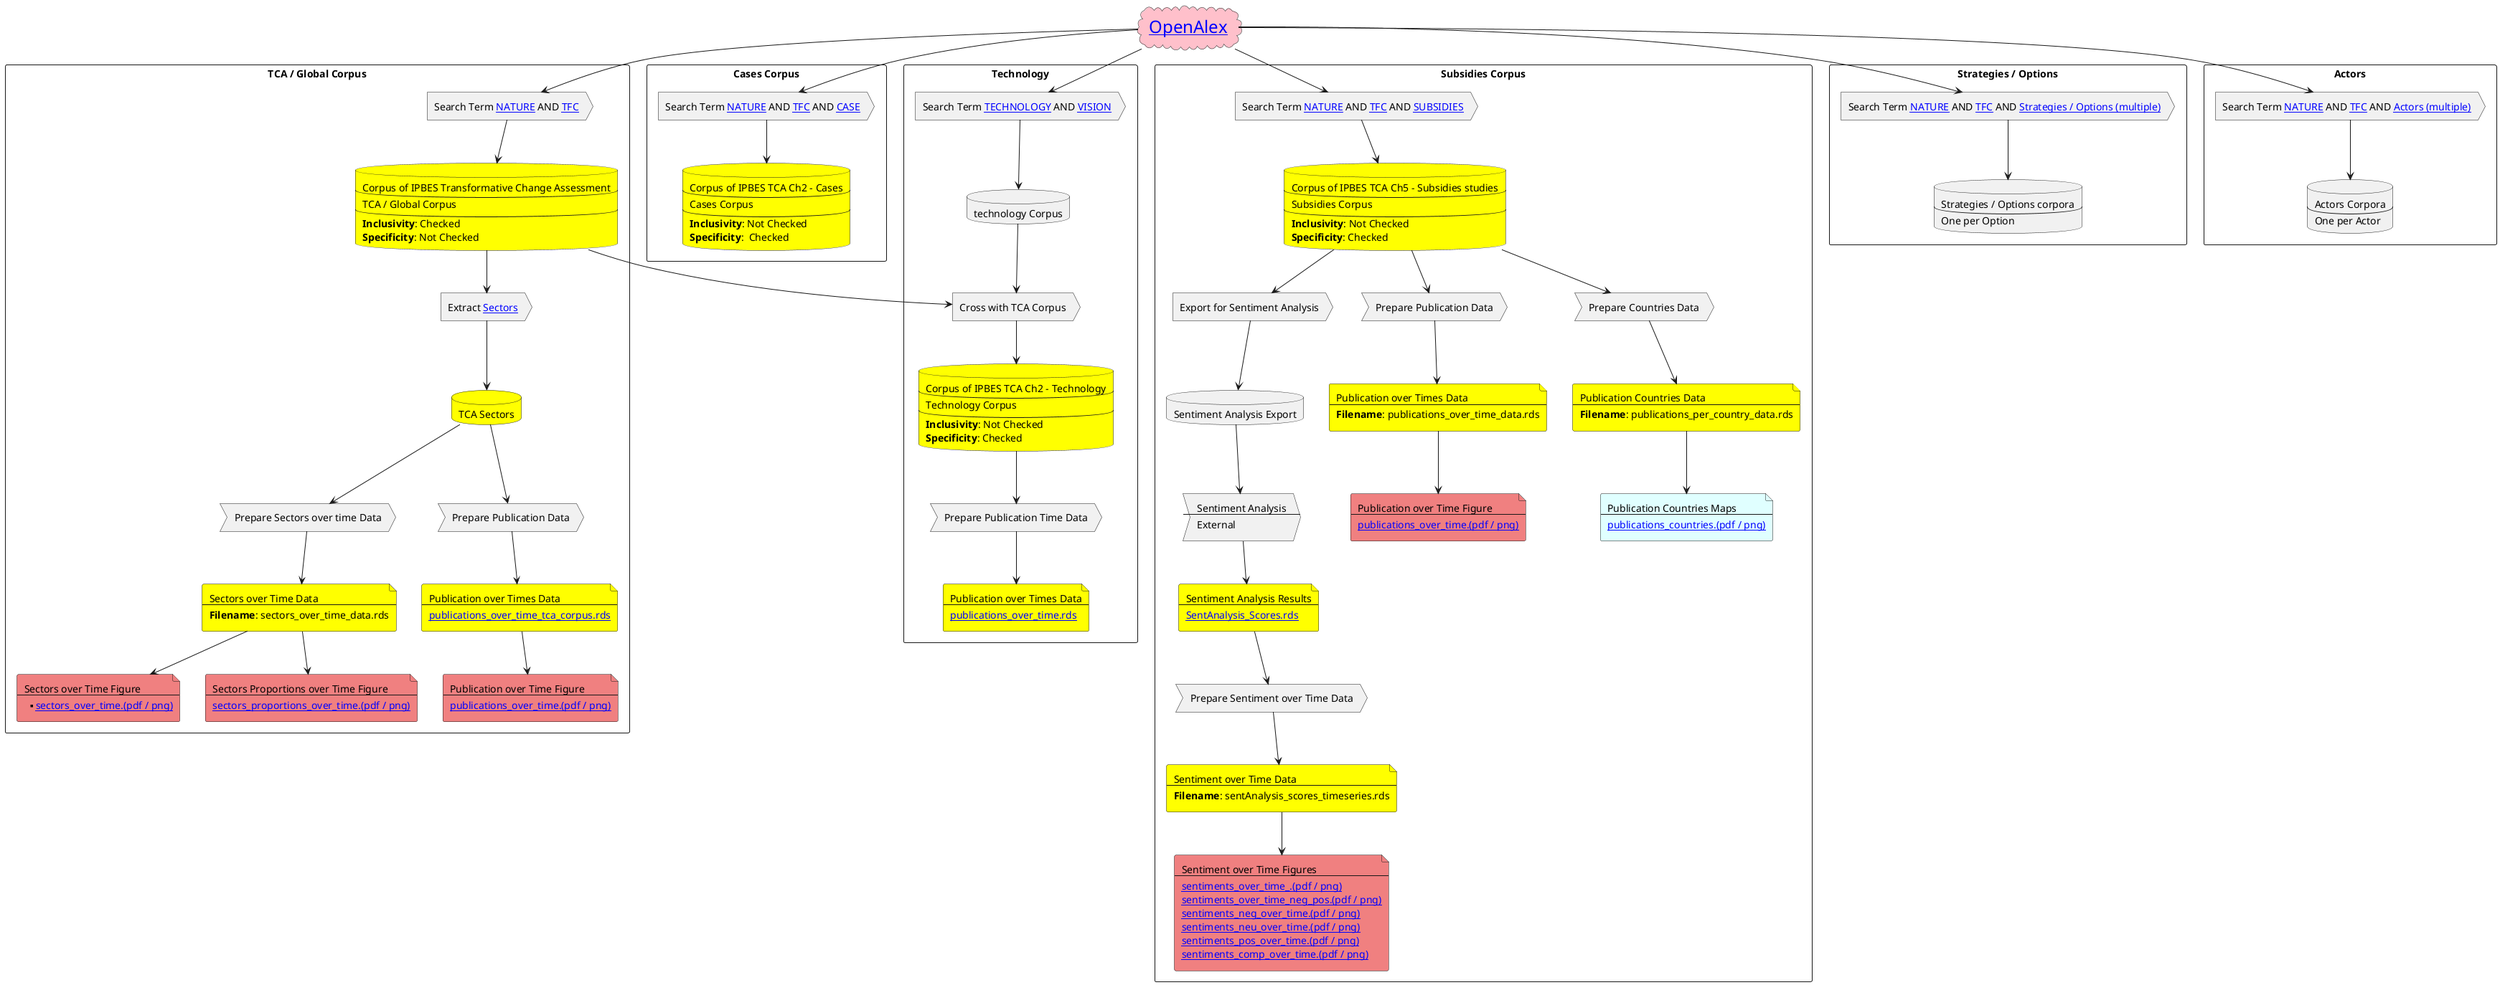 @startuml TCA_Corpus

cloud "<size:24>[[https://openalex.org OpenAlex]]" as openalex #pink

' TCA / Global Corpus
rectangle "TCA / Global Corpus" as box_tca {
    action "Search Term [[https://ipbes-data.github.io/IPBES_TCA_Corpus/input/tca_corpus/search%20terms/nature.txt NATURE]] AND [[https://ipbes-data.github.io/IPBES_TCA_Corpus/input/tca_corpus/search%20terms/tfc.txt TFC]]" as search_tca
    database "Corpus of IPBES Transformative Change Assessment\n----\nTCA / Global Corpus\n---\n**Inclusivity**: Checked\n**Specificity**: Not Checked" as corpus_tca #yellow
    openalex --> search_tca
    search_tca -down-> corpus_tca
    ' Sectors
    action "Extract [[https://docs.google.com/spreadsheets/d/1ZCB_St2TQu_wL3yl1iN7Wxz5FERGxk-GZA0_2oGcRM0/edit#gid=210658071 Sectors]]" as extract_sectors_tca
    corpus_tca -down-> extract_sectors_tca
    database "TCA Sectors" as corpus_sectors_tca #yellow
    extract_sectors_tca -down-> corpus_sectors_tca

    ' sectors_over_time_data.rds
    process "Prepare Sectors over time Data" as prepare_sec_time_tca
    corpus_sectors_tca -down-> prepare_sec_time_tca
    file "Sectors over Time Data\n---\n**Filename**: sectors_over_time_data.rds" as file_sec_time_tca #yellow
    prepare_sec_time_tca -down-> file_sec_time_tca
    ' sectors_over_time figure
    file "Sectors over Time Figure\n---\n**[[https://ipbes-data.github.io/IPBES_TCA_Corpus/figures/tca_corpus/sectors_over_time.pdf sectors_over_time.(pdf / png)]]" as file_sec_time_figure_tca #LightCoral
    file_sec_time_tca -down-> file_sec_time_figure_tca
    ' sectors_proportions_over_time figure
    file "Sectors Proportions over Time Figure\n---\n[[https://ipbes-data.github.io/IPBES_TCA_Corpus/figures/tca_corpus/sectors_proportions_over_time.pdf sectors_proportions_over_time.(pdf / png)]]" as file_sec_prop_time_figure_tca #LightCoral
    file_sec_time_tca -down-> file_sec_prop_time_figure_tca

    ' publications_over_time_tca_corpus.rds
    process "Prepare Publication Data" as prepare_pub_time_tca
    corpus_sectors_tca -down-> prepare_pub_time_tca
    file "Publication over Times Data\n---\n[[https://ipbes-data.github.io/IPBES_TCA_Corpus/data/tca_corpus/publications_over_time_tca_corpus.rds publications_over_time_tca_corpus.rds]]" as file_pub_time_tca #yellow
    prepare_pub_time_tca -down-> file_pub_time_tca
    ' publications_over_time figure
    file "Publication over Time Figure\n---\n[[https://ipbes-data.github.io/IPBES_TCA_Corpus/figures/tca_corpus/publications_over_time.pdf publications_over_time.(pdf / png)]]" as file_pub_time_figure_tca #LightCoral
    file_pub_time_tca -down-> file_pub_time_figure_tca

}

' Cases Corpus
rectangle "Cases Corpus" as running_1 {
    action "Search Term [[https://ipbes-data.github.io/IPBES_TCA_Corpus/input/tca_corpus/search%20terms/nature.txt NATURE]] AND [[https://ipbes-data.github.io/IPBES_TCA_Corpus/input/tca_corpus/search%20terms/tfc.txt TFC]] AND [[https://ipbes-data.github.io/IPBES_TCA_Corpus/input/tca_corpus/search%20terms/case.txt CASE]]" as search_tca_case
    database "Corpus of IPBES TCA Ch2 - Cases\n---\nCases Corpus\n---\n**Inclusivity**: Not Checked\n**Specificity**:  Checked" as corpus_tca_case #yellow
    openalex --> search_tca_case
    search_tca_case -down-> corpus_tca_case
}

' Technology Corpus
rectangle "Technology" as box_technology {
    action "Search Term [[https://ipbes-data.github.io/IPBES_TCA_Ch2_technology/input/Ch2_technology/technology.txt TECHNOLOGY]] AND [[https://ipbes-data.github.io/IPBES_TCA_Ch2_technology/input/Ch2_technology/vision.txt VISION]]" as search_technology
    database "technology Corpus" as corpus_int_technology
    action "Cross with TCA Corpus" as cross_tca_technology
    database "Corpus of IPBES TCA Ch2 - Technology\n---\nTechnology Corpus\n---\n**Inclusivity**: Not Checked\n**Specificity**: Checked" as corpus_technology #yellow
    openalex --> search_technology
    search_technology -down-> corpus_int_technology
    corpus_int_technology -down-> cross_tca_technology
    corpus_tca --> cross_tca_technology
    cross_tca_technology -down-> corpus_technology

    'publications_over_time.rds
    process "Prepare Publication Time Data" as prepare_pub_time_technology
    corpus_technology -down-> prepare_pub_time_technology
    file "Publication over Times Data\n---\n[[https://ipbes-data.github.io/IPBES_TCA_Ch2_technology/data/Ch2_technology/publications_over_time.rds publications_over_time.rds]]" as file_pub_time_technology #yellow
    prepare_pub_time_technology -down-> file_pub_time_technology
    ' ' publications_over_time figure
    ' file "Publication over Time Figure\n---\n[[https://ipbes-data.github.io/IPBES_TCA_Ch2_technology/figures/Ch2_technology/publications_over_time.pdf publications_over_time.(pdf / png)]]" as file_pub_time_figure_technology #LightCoral
    ' file_pub_time_technology -down-> file_pub_time_figure_technology

    ' ' publications_per_country_data.rds
    ' process "Prepare Countries Data" as prepare_countries_technology
    ' corpus_technology -down-> prepare_countries_technology
    ' file "Publication Countries Data\n---\n**Filename**: publications_per_country_data.rds" as file_countries_technology #yellow
    ' prepare_countries_technology -down-> file_countries_technology

}

' Subsidies Corpus
rectangle "Subsidies Corpus" as box_subsidies { 
    action "Search Term [[https://ipbes-data.github.io/IPBES_TCA_Corpus/input/tca_corpus/search%20terms/nature.txt NATURE]] AND [[https://ipbes-data.github.io/IPBES_TCA_Corpus/input/tca_corpus/search%20terms/tfc.txt TFC]] AND [[https://ipbes-data.github.io/IPBES_TCA_Ch5_subsidies_reform/input/ch_5_subsidies_reform/government_financial_support.txt SUBSIDIES]]" as search_subsidies
    openalex --> search_subsidies
    database "Corpus of IPBES TCA Ch5 - Subsidies studies\n---\nSubsidies Corpus\n---\n**Inclusivity**: Not Checked\n**Specificity**: Checked" as corpus_subsidies #yellow
    search_subsidies -down-> corpus_subsidies

    ' Sentiment analysis
    action "Export for Sentiment Analysis" as export_sent_subsidies
    corpus_subsidies -down-> export_sent_subsidies
    database "Sentiment Analysis Export" as corpus_sent_subsidies
    export_sent_subsidies -down-> corpus_sent_subsidies
    ' sent_analysis_subsidies.csv
    process "Sentiment Analysis\n---\nExternal" as analysis_sent_subsidies
    corpus_sent_subsidies -down-> analysis_sent_subsidies
    file "Sentiment Analysis Results\n---\n[[https://ipbes-data.github.io/IPBES_TCA_Ch5_subsidies_reform/input/ch_5_subsidies_reform/SentAnalysis_Scores.rds SentAnalysis_Scores.rds]]" as file_sent_subsidies #yellow
    analysis_sent_subsidies -down-> file_sent_subsidies

    ' ' sentAnalysis_scores_countries.rds
    ' process "Prepare Spatial Sentiment Data" as prepare_sent_countries_subsidies
    ' file_sent_subsidies -down-> prepare_sent_countries_subsidies
    ' file "Spatial Sentiment Data\n---\n**Filename**: sentAnalysis_scores_countries.rds" as file_sent_countries_subsidies #yellow
    ' prepare_sent_countries_subsidies -down-> file_sent_countries_subsidies

    ' ' sentiment_[neu/pos/neg/compound]_per_countries maps
    ' file file_sent_countries_maps_subsidies #LightCyan [
    '     Sentiment Maps Maps
    '     ---
    '     [[https://ipbes-data.github.io/IPBES_TCA_Ch5_subsidies_reform/maps/ch_5_subsidies_reform/sentiment_neu_per_countries_all.pdf sentiment_neu_per_countries_all.(pdf / png)]]
    '     [[https://ipbes-data.github.io/IPBES_TCA_Ch5_subsidies_reform/maps/ch_5_subsidies_reform/sentiment_neu_per_countries_10.pdf sentiment_neu_per_countries_10.(pdf / png)]]
    '     [[https://ipbes-data.github.io/IPBES_TCA_Ch5_subsidies_reform/maps/ch_5_subsidies_reform/sentiment_pos_per_countries_all.pdf sentiment_pos_per_countries_all.(pdf / png)]]
    '     [[https://ipbes-data.github.io/IPBES_TCA_Ch5_subsidies_reform/maps/ch_5_subsidies_reform/sentiment_pos_per_countries_10.pdf sentiment_pos_per_countries_10.(pdf / png)]]
    '     [[https://ipbes-data.github.io/IPBES_TCA_Ch5_subsidies_reform/maps/ch_5_subsidies_reform/sentiment_neg_per_countries_all.pdf sentiment_neg_per_countries_all.(pdf / png)]]
    '     [[https://ipbes-data.github.io/IPBES_TCA_Ch5_subsidies_reform/maps/ch_5_subsidies_reform/sentiment_neg_per_countries_10.pdf sentiment_neg_per_countries_10.(pdf / png)]]
    '     [[https://ipbes-data.github.io/IPBES_TCA_Ch5_subsidies_reform/maps/ch_5_subsidies_reform/sentiment_comp_per_countries_all.pdf sentiment_comp_per_countries_all.(pdf / png)]]
    '     [[https://ipbes-data.github.io/IPBES_TCA_Ch5_subsidies_reform/maps/ch_5_subsidies_reform/sentiment_comp_per_countries_10.pdf sentiment_comp_per_countries_10.(pdf / png)]]
    ' ]
    ' file_sent_countries_subsidies -down-> file_sent_countries_maps_subsidies
    
    ' sentAnalysis_scores_timeseries
    process "Prepare Sentiment over Time Data" as prepare_sent_time_subsidies
    file_sent_subsidies -down-> prepare_sent_time_subsidies
    file "Sentiment over Time Data\n---\n**Filename**: sentAnalysis_scores_timeseries.rds" as file_sent_time_subsidies #yellow
    prepare_sent_time_subsidies -down-> file_sent_time_subsidies
    
    ' sentiments_over_time[neu/pos/neg/compound/neg_pos] figures
    file file_sent_time_subsidies_figures #LightCoral [
        Sentiment over Time Figures
        ---
        [[https://ipbes-data.github.io/IPBES_TCA_Ch5_subsidies_reform/figures/ch_5_subsidies_reform/sentiments_over_time.pdf sentiments_over_time_.(pdf / png)]]
        [[https://ipbes-data.github.io/IPBES_TCA_Ch5_subsidies_reform/figures/ch_5_subsidies_reform/sentiments_over_time_neg_pos.pdf sentiments_over_time_neg_pos.(pdf / png)]]
        [[https://ipbes-data.github.io/IPBES_TCA_Ch5_subsidies_reform/figures/ch_5_subsidies_reform/sentiments_neg_over_time.pdf sentiments_neg_over_time.(pdf / png)]]
        [[https://ipbes-data.github.io/IPBES_TCA_Ch5_subsidies_reform/figures/ch_5_subsidies_reform/sentiments_neu_over_time.pdf sentiments_neu_over_time.(pdf / png)]]
        [[https://ipbes-data.github.io/IPBES_TCA_Ch5_subsidies_reform/figures/ch_5_subsidies_reform/sentiments_pos_over_time.pdf sentiments_pos_over_time.(pdf / png)]]
        [[https://ipbes-data.github.io/IPBES_TCA_Ch5_subsidies_reform/figures/ch_5_subsidies_reform/sentiments_comp_over_time.pdf sentiments_comp_over_time.(pdf / png)]]
    ]
    file_sent_time_subsidies -down-> file_sent_time_subsidies_figures


    ' publications_over_time_data.rds
    process "Prepare Publication Data" as prepare_pub_time_subsidies
    corpus_subsidies -down-> prepare_pub_time_subsidies
    file "Publication over Times Data\n---\n**Filename**: publications_over_time_data.rds" as file_pub_time_subsidies #yellow
    prepare_pub_time_subsidies -down-> file_pub_time_subsidies
    ' publications_over_time figure
    file "Publication over Time Figure\n---\n[[https://ipbes-data.github.io/IPBES_TCA_Ch5_subsidies_reform/figures/ch_5_subsidies_reform/publications_over_time.pdf publications_over_time.(pdf / png)]]" as file_pub_time_figure_subsidies #LightCoral
    file_pub_time_subsidies -down-> file_pub_time_figure_subsidies

    ' publications_per_country_data.rds
    process "Prepare Countries Data" as prepare_countries_subsidies
    corpus_subsidies -down-> prepare_countries_subsidies
    file "Publication Countries Data\n---\n**Filename**: publications_per_country_data.rds" as file_countries_subsidies #yellow
    prepare_countries_subsidies -down-> file_countries_subsidies
    ' publications_countries maps
    file file_pub_maps_subsidies #LightCyan [
        Publication Countries Maps
        ---
        [[https://ipbes-data.github.io/IPBES_TCA_Ch5_subsidies_reform/maps/tca_corpus/publications_countries.pdf publications_countries.(pdf / png)]]
    ]
    file_countries_subsidies -down-> file_pub_maps_subsidies

}

' rectangle "Additional Search Terms" as additional_search_terms {
'     action "Search Term [[https://ipbes-data.github.io/IPBES_TCA_Corpus/input/tca_corpus/search%20terms/ch1_01.txt Ch1 01]]" as search_ch1_01
'     ' openalex -right-> search_ch1_01
'     action "Search Term [[https://ipbes-data.github.io/IPBES_TCA_Corpus/input/tca_corpus/search%20terms/ch1_02.txt Ch1 02]]" as search_ch1_02
'     ' openalex --> search_ch1_02
'     action "Search Term [[https://ipbes-data.github.io/IPBES_TCA_Corpus/input/tca_corpus/search%20terms/ch1_03.txt Ch1 03]]" as search_ch1_03
'     ' openalex -right-> search_ch1_03
'     action "Search Term [[https://ipbes-data.github.io/IPBES_TCA_Corpus/input/tca_corpus/search%20terms/ch1_04.txt Ch1 04]]" as search_ch1_04
'     ' openalex -right-> search_ch1_04
'     action "Search Term [[https://ipbes-data.github.io/IPBES_TCA_Corpus/input/tca_corpus/search%20terms/ch1_05.txt Ch1 05]]" as search_ch1_05
'     ' openalex -right-> search_ch1_05
'     action "Search Term [[https://ipbes-data.github.io/IPBES_TCA_Corpus/input/tca_corpus/search%20terms/ch1_06.txt Ch1 06]]" as search_ch1_06
'     ' openalex -right-> search_ch1_06

'     action "Search Term [[https://ipbes-data.github.io/IPBES_TCA_Corpus/input/tca_corpus/search%20terms/ch2.txt Ch2]]" as search_ch2
'     ' openalex -right-> search_ch2

'     action "Search Term [[https://ipbes-data.github.io/IPBES_TCA_Corpus/input/tca_corpus/search%20terms/ch3_01.txt Ch3 01]]" as search_ch3_01
'     ' openalex -right-> search_ch3_01
'     action "Search Term [[https://ipbes-data.github.io/IPBES_TCA_Corpus/input/tca_corpus/search%20terms/ch3_02.txt Ch3 02]]" as search_ch3_02
'     ' openalex -right-> search_ch3_02
'     action "Search Term [[https://ipbes-data.github.io/IPBES_TCA_Corpus/input/tca_corpus/search%20terms/ch3_03.txt Ch3 03]]" as search_ch3_03
'     ' openalex -right-> search_ch3_03
'     action "Search Term [[https://ipbes-data.github.io/IPBES_TCA_Corpus/input/tca_corpus/search%20terms/ch3_04.txt Ch3 04]]" as search_ch3_04
'     ' openalex -right-> search_ch3_04
'     action "Search Term [[https://ipbes-data.github.io/IPBES_TCA_Corpus/input/tca_corpus/search%20terms/ch3_05.txt Ch3 05]]" as search_ch3_05
'     ' openalex -right-> search_ch3_05
'     action "Search Term [[https://ipbes-data.github.io/IPBES_TCA_Corpus/input/tca_corpus/search%20terms/ch3_06.txt Ch3 06]]" as search_ch3_06
'     ' openalex -right-> search_ch3_06

'     action "Search Term [[https://ipbes-data.github.io/IPBES_TCA_Corpus/input/tca_corpus/search%20terms/ch3_01.txt Ch4 01]]" as search_ch4_01
'     ' openalex -right-> search_ch4_01
'     action "Search Term [[https://ipbes-data.github.io/IPBES_TCA_Corpus/input/tca_corpus/search%20terms/ch3_02.txt Ch4 02]]" as search_ch4_02
'     ' openalex -right-> search_ch4_02
' }
' openalex -up-> additional_search_terms

rectangle "Strategies / Options" as options {
    action "Search Term [[https://ipbes-data.github.io/IPBES_TCA_Corpus/input/tca_corpus/search%20terms/nature.txt NATURE]] AND [[https://ipbes-data.github.io/IPBES_TCA_Corpus/input/tca_corpus/search%20terms/tfc.txt TFC]] AND [[https://ipbes-data.github.io/IPBES_TCA_Corpus/input/tca_corpus/search%20terms/strategies_options.md Strategies / Options (multiple)]]" as search_options
    openalex --> search_options
    database "Strategies / Options corpora\n----\nOne per Option" as corpus_options
    search_options --> corpus_options
}    
 

rectangle "Actors" as actors  {
    
    action "Search Term [[https://ipbes-data.github.io/IPBES_TCA_Corpus/input/tca_corpus/search%20terms/nature.txt NATURE]] AND [[https://ipbes-data.github.io/IPBES_TCA_Corpus/input/tca_corpus/search%20terms/tfc.txt TFC]] AND [[https://ipbes-data.github.io/IPBES_TCA_Corpus/input/tca_corpus/search%20terms/actors.md Actors (multiple)]]" as search_actors
    openalex --> search_actors
    database "Actors Corpora\n----\nOne per Actor" as corpus_actors
    search_actors --> corpus_actors
}


' LEGEND
newpage
rectangle Legend {
    cloud "Source in the Cloud\n---\n- OpenAlex\n- ..." #pink
    database "Downloaded Corpus\n---\n**Format**: parquet dataset" #yellow
    database "Downloaded Intermediate Corpus\n---\n**Format**: parquet dataset"
    action "Action related to corpus\n---\n- Search Terms\n- Crossing corpuses\n- ..."
    process "Analysis related process\n---\n- extract numbers\n- ..."
    storage "Numeric results"
    file "Result saved as File\n---\nFile Format\n---\n- tables\n- figures\n- maps\n- ..."
    file "Result Data\n---\n**Filename**: ..." #Yellow
    file "Result Figure\n---\n**Filename**: ..." #LightCoral
    file "Result Map\n---\n**Filename**: ..." #LightCyan
}





' database "TCA Authors Corpus" as corpus_a_tca
' database "TCA Topics Corpus" as corpus_t_tca

' action "Extract authors" as e_a_tca

' actor actor
' actor/ "actor/"
' agent agent
' artifact artifact
' boundary boundary
' card card
' circle circle
' collections collections
' component component
' control control
' entity entity
' file file
' folder folder
' frame frame
' hexagon hexagon
' interface interface
' label label
' node node
' package package
' person person
' process process
' queue queue
' rectangle rectangle
' stack stack
' storage storage
' usecase usecase
' usecase/ "usecase/"
@enduml
